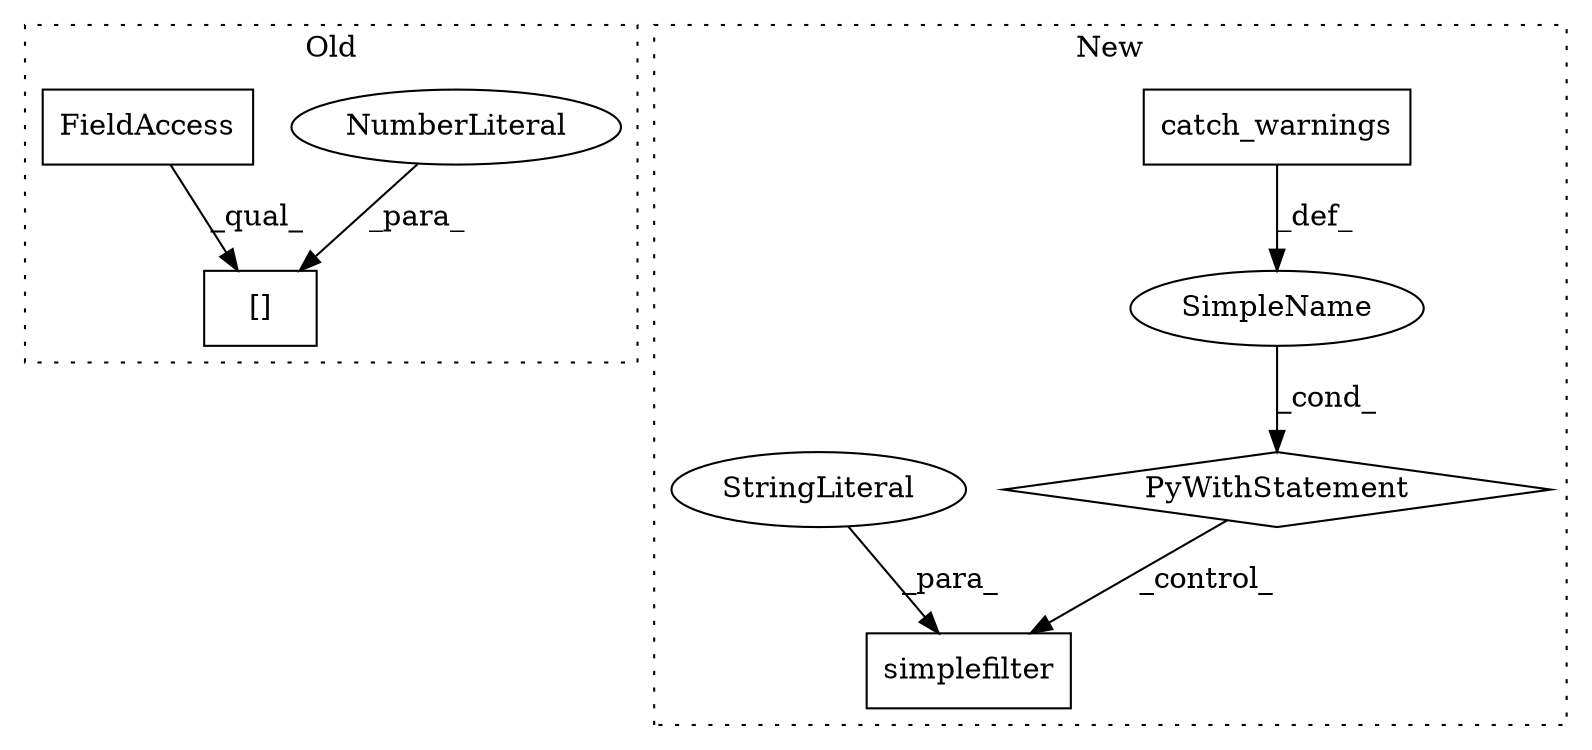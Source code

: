digraph G {
subgraph cluster0 {
1 [label="[]" a="2" s="1359,1375" l="15,1" shape="box"];
7 [label="NumberLiteral" a="34" s="1374" l="1" shape="ellipse"];
8 [label="FieldAccess" a="22" s="1359" l="14" shape="box"];
label = "Old";
style="dotted";
}
subgraph cluster1 {
2 [label="catch_warnings" a="32" s="940" l="16" shape="box"];
3 [label="PyWithStatement" a="104" s="921,956" l="10,2" shape="diamond"];
4 [label="simplefilter" a="32" s="975,1034" l="13,1" shape="box"];
5 [label="SimpleName" a="42" s="" l="" shape="ellipse"];
6 [label="StringLiteral" a="45" s="988" l="8" shape="ellipse"];
label = "New";
style="dotted";
}
2 -> 5 [label="_def_"];
3 -> 4 [label="_control_"];
5 -> 3 [label="_cond_"];
6 -> 4 [label="_para_"];
7 -> 1 [label="_para_"];
8 -> 1 [label="_qual_"];
}